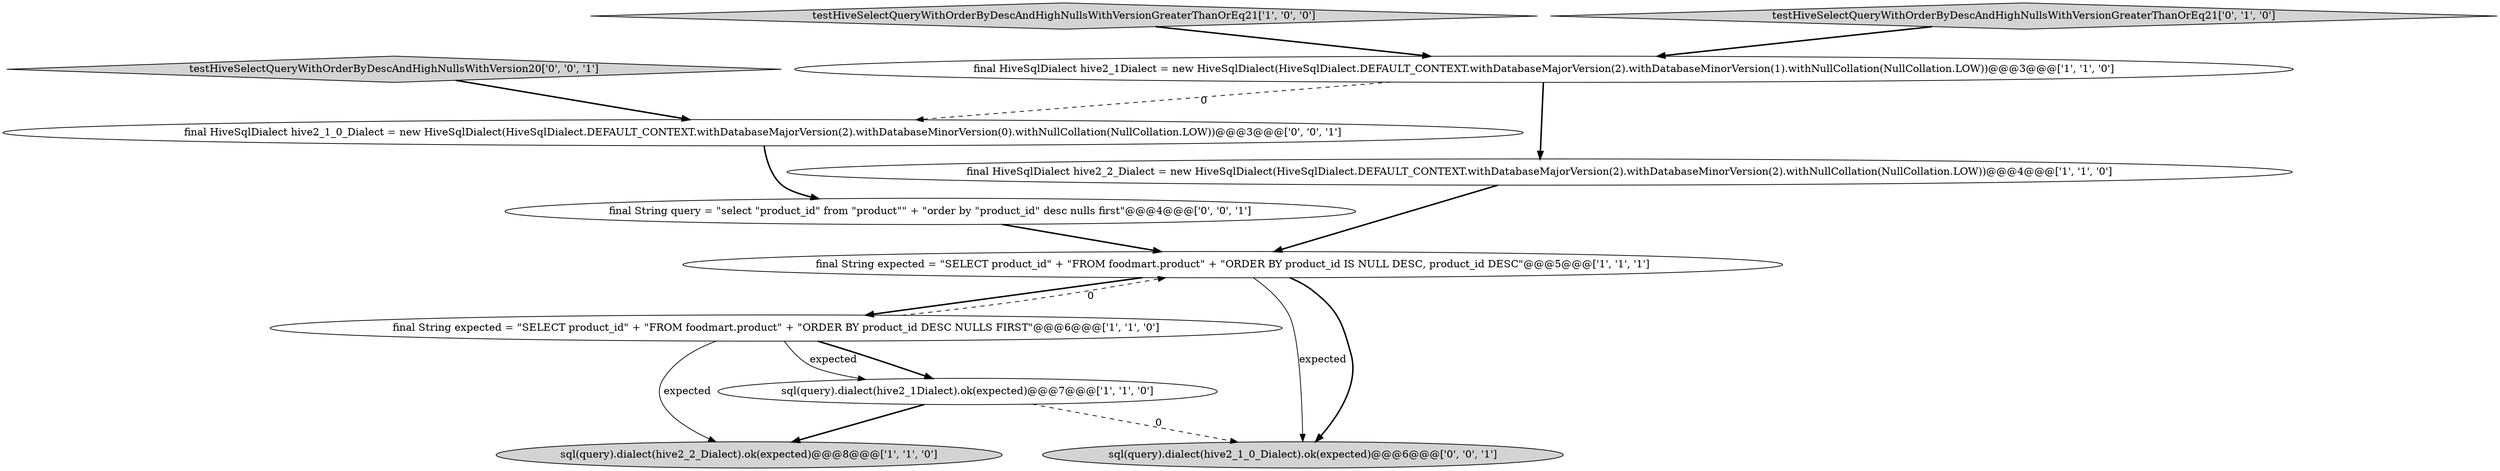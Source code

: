 digraph {
11 [style = filled, label = "final HiveSqlDialect hive2_1_0_Dialect = new HiveSqlDialect(HiveSqlDialect.DEFAULT_CONTEXT.withDatabaseMajorVersion(2).withDatabaseMinorVersion(0).withNullCollation(NullCollation.LOW))@@@3@@@['0', '0', '1']", fillcolor = white, shape = ellipse image = "AAA0AAABBB3BBB"];
6 [style = filled, label = "sql(query).dialect(hive2_1Dialect).ok(expected)@@@7@@@['1', '1', '0']", fillcolor = white, shape = ellipse image = "AAA0AAABBB1BBB"];
3 [style = filled, label = "testHiveSelectQueryWithOrderByDescAndHighNullsWithVersionGreaterThanOrEq21['1', '0', '0']", fillcolor = lightgray, shape = diamond image = "AAA0AAABBB1BBB"];
5 [style = filled, label = "final String expected = \"SELECT product_id\" + \"FROM foodmart.product\" + \"ORDER BY product_id IS NULL DESC, product_id DESC\"@@@5@@@['1', '1', '1']", fillcolor = white, shape = ellipse image = "AAA0AAABBB1BBB"];
0 [style = filled, label = "sql(query).dialect(hive2_2_Dialect).ok(expected)@@@8@@@['1', '1', '0']", fillcolor = lightgray, shape = ellipse image = "AAA0AAABBB1BBB"];
9 [style = filled, label = "testHiveSelectQueryWithOrderByDescAndHighNullsWithVersion20['0', '0', '1']", fillcolor = lightgray, shape = diamond image = "AAA0AAABBB3BBB"];
10 [style = filled, label = "sql(query).dialect(hive2_1_0_Dialect).ok(expected)@@@6@@@['0', '0', '1']", fillcolor = lightgray, shape = ellipse image = "AAA0AAABBB3BBB"];
7 [style = filled, label = "testHiveSelectQueryWithOrderByDescAndHighNullsWithVersionGreaterThanOrEq21['0', '1', '0']", fillcolor = lightgray, shape = diamond image = "AAA0AAABBB2BBB"];
4 [style = filled, label = "final HiveSqlDialect hive2_1Dialect = new HiveSqlDialect(HiveSqlDialect.DEFAULT_CONTEXT.withDatabaseMajorVersion(2).withDatabaseMinorVersion(1).withNullCollation(NullCollation.LOW))@@@3@@@['1', '1', '0']", fillcolor = white, shape = ellipse image = "AAA0AAABBB1BBB"];
2 [style = filled, label = "final String expected = \"SELECT product_id\" + \"FROM foodmart.product\" + \"ORDER BY product_id DESC NULLS FIRST\"@@@6@@@['1', '1', '0']", fillcolor = white, shape = ellipse image = "AAA0AAABBB1BBB"];
8 [style = filled, label = "final String query = \"select \"product_id\" from \"product\"\" + \"order by \"product_id\" desc nulls first\"@@@4@@@['0', '0', '1']", fillcolor = white, shape = ellipse image = "AAA0AAABBB3BBB"];
1 [style = filled, label = "final HiveSqlDialect hive2_2_Dialect = new HiveSqlDialect(HiveSqlDialect.DEFAULT_CONTEXT.withDatabaseMajorVersion(2).withDatabaseMinorVersion(2).withNullCollation(NullCollation.LOW))@@@4@@@['1', '1', '0']", fillcolor = white, shape = ellipse image = "AAA0AAABBB1BBB"];
1->5 [style = bold, label=""];
2->0 [style = solid, label="expected"];
11->8 [style = bold, label=""];
5->10 [style = bold, label=""];
5->10 [style = solid, label="expected"];
5->2 [style = bold, label=""];
4->1 [style = bold, label=""];
2->5 [style = dashed, label="0"];
6->0 [style = bold, label=""];
7->4 [style = bold, label=""];
9->11 [style = bold, label=""];
8->5 [style = bold, label=""];
4->11 [style = dashed, label="0"];
3->4 [style = bold, label=""];
2->6 [style = bold, label=""];
6->10 [style = dashed, label="0"];
2->6 [style = solid, label="expected"];
}

